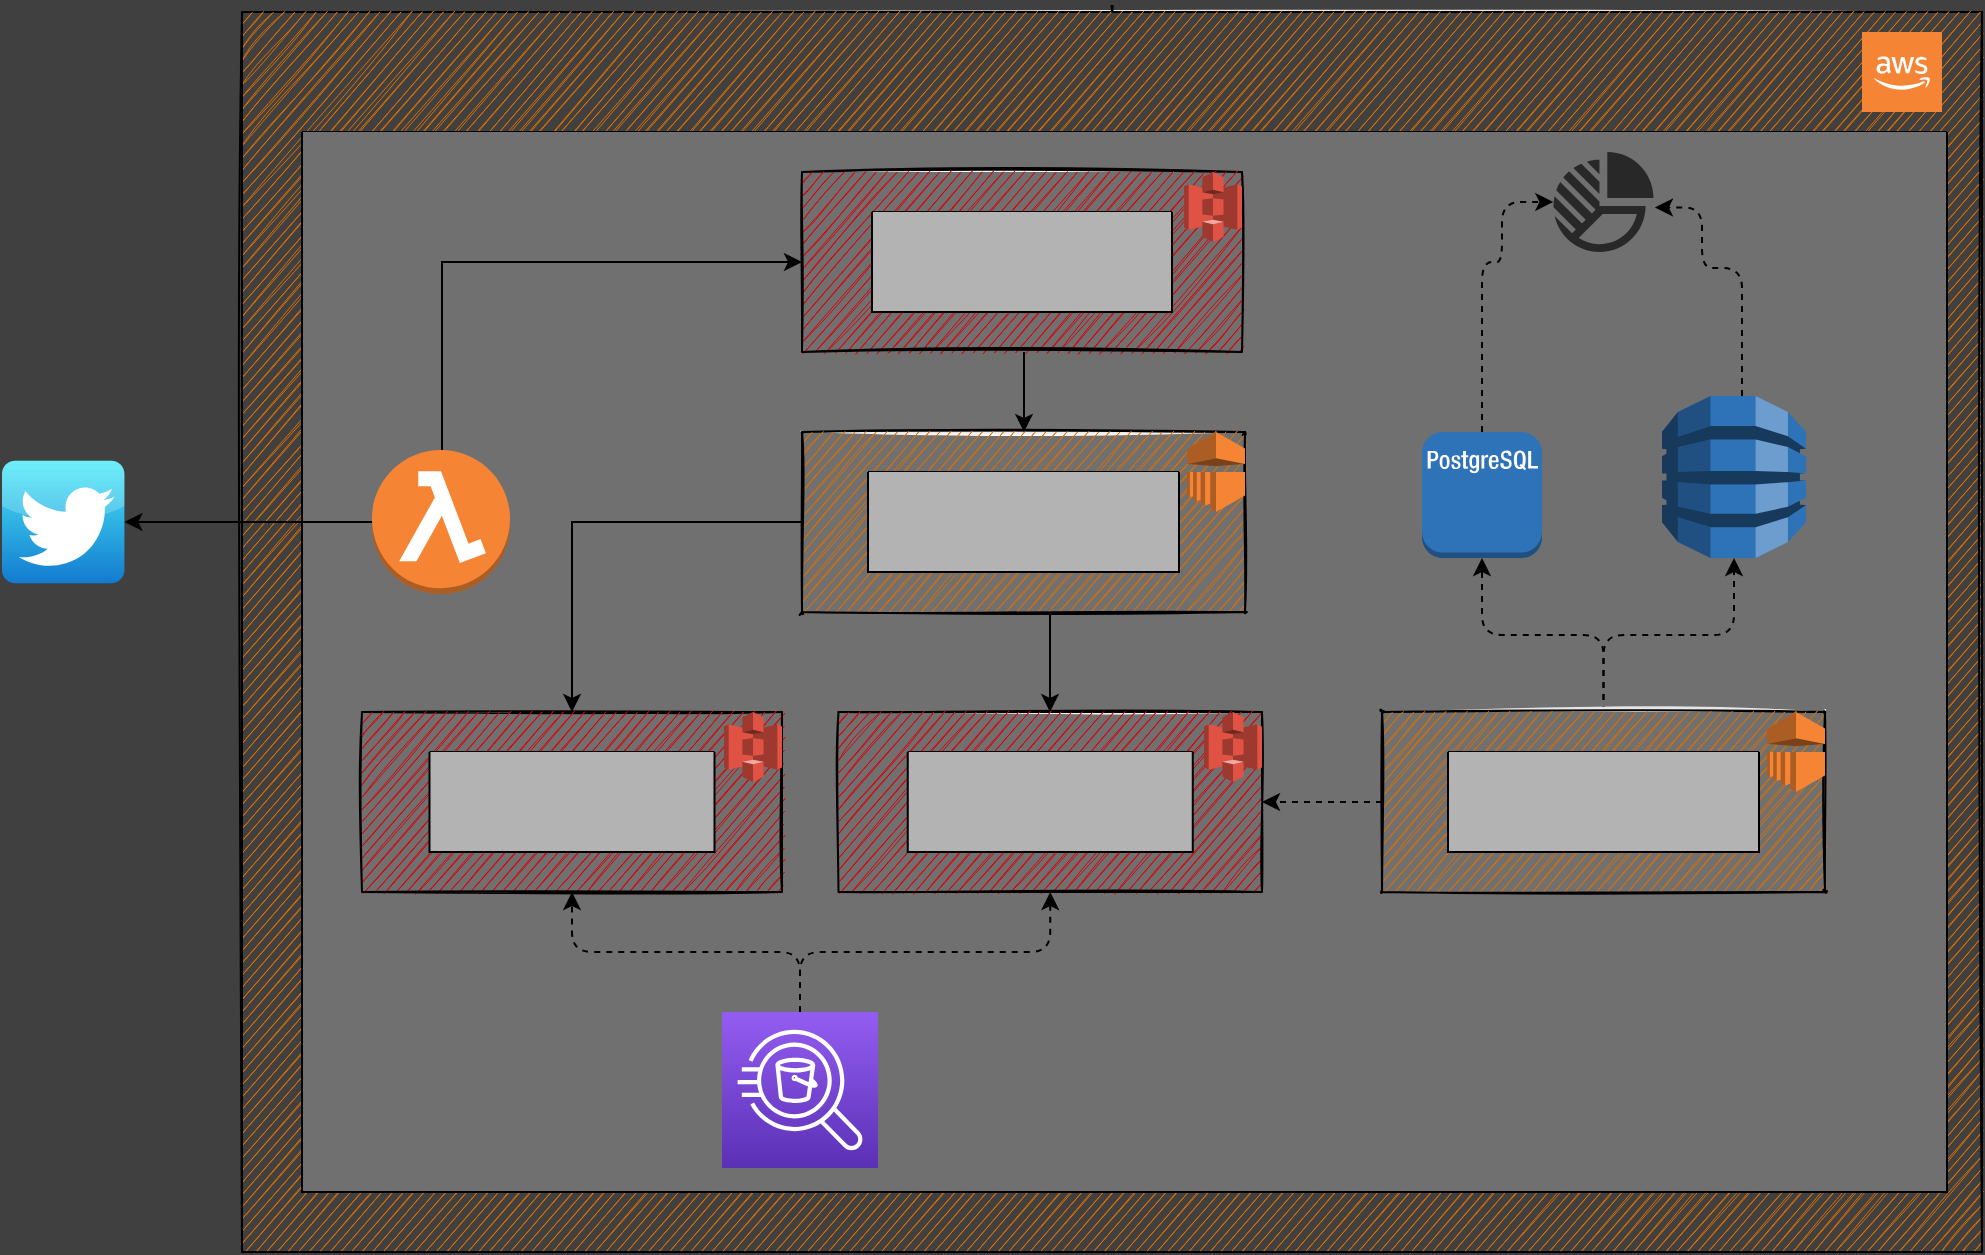 <mxfile>
    <diagram id="RYDoyLpdSHswK7tI-p5b" name="Page-1">
        <mxGraphModel dx="1166" dy="809" grid="1" gridSize="10" guides="1" tooltips="1" connect="1" arrows="1" fold="1" page="1" pageScale="1" pageWidth="827" pageHeight="1169" background="#404040" math="0" shadow="0">
            <root>
                <mxCell id="0"/>
                <mxCell id="1" parent="0"/>
                <mxCell id="4" value="'" style="swimlane;startSize=0;gradientColor=#ffffff;fillColor=#DEDEDE;swimlaneFillColor=#DE6F00;sketch=1;" parent="1" vertex="1">
                    <mxGeometry x="290" y="170" width="870" height="620" as="geometry"/>
                </mxCell>
                <mxCell id="3" value="" style="swimlane;startSize=0;gradientColor=#ffffff;fillColor=#C90000;swimlaneFillColor=#707070;sketch=0;" parent="4" vertex="1">
                    <mxGeometry x="30" y="60" width="822.5" height="530" as="geometry"/>
                </mxCell>
                <mxCell id="17" style="html=1;entryX=0;entryY=0.5;entryDx=0;entryDy=0;strokeColor=#000000;rounded=0;edgeStyle=elbowEdgeStyle;" parent="3" source="6" target="19" edge="1">
                    <mxGeometry relative="1" as="geometry">
                        <mxPoint x="365" y="45" as="targetPoint"/>
                        <Array as="points">
                            <mxPoint x="70" y="90"/>
                        </Array>
                    </mxGeometry>
                </mxCell>
                <mxCell id="6" value="" style="outlineConnect=0;dashed=0;verticalLabelPosition=bottom;verticalAlign=top;align=center;html=1;shape=mxgraph.aws3.lambda_function;fillColor=#F58534;gradientColor=none;" parent="3" vertex="1">
                    <mxGeometry x="35" y="159" width="69" height="72" as="geometry"/>
                </mxCell>
                <mxCell id="42" style="edgeStyle=elbowEdgeStyle;rounded=0;html=1;entryX=0.5;entryY=0;entryDx=0;entryDy=0;strokeColor=#000000;" parent="3" source="19" target="38" edge="1">
                    <mxGeometry relative="1" as="geometry"/>
                </mxCell>
                <mxCell id="19" value="" style="swimlane;startSize=0;gradientColor=#ffffff;fillColor=#DEDEDE;swimlaneFillColor=#DE0007;sketch=1;" parent="3" vertex="1">
                    <mxGeometry x="250" y="20" width="220" height="90" as="geometry"/>
                </mxCell>
                <mxCell id="20" value="" style="swimlane;startSize=0;gradientColor=#ffffff;fillColor=#C90000;swimlaneFillColor=#B3B3B3;sketch=0;" parent="19" vertex="1">
                    <mxGeometry x="35" y="20" width="150" height="50" as="geometry"/>
                </mxCell>
                <mxCell id="25" value="" style="outlineConnect=0;dashed=0;verticalLabelPosition=bottom;verticalAlign=top;align=center;html=1;shape=mxgraph.aws3.s3;fillColor=#E05243;gradientColor=none;" parent="19" vertex="1">
                    <mxGeometry x="191" width="29" height="35" as="geometry"/>
                </mxCell>
                <mxCell id="46" style="edgeStyle=elbowEdgeStyle;rounded=0;html=1;entryX=0.5;entryY=0;entryDx=0;entryDy=0;strokeColor=#000000;exitX=0;exitY=0.5;exitDx=0;exitDy=0;" parent="3" source="38" target="43" edge="1">
                    <mxGeometry relative="1" as="geometry">
                        <Array as="points">
                            <mxPoint x="135" y="240"/>
                            <mxPoint x="175" y="240"/>
                        </Array>
                    </mxGeometry>
                </mxCell>
                <mxCell id="64" style="edgeStyle=elbowEdgeStyle;rounded=0;html=1;entryX=0.5;entryY=0;entryDx=0;entryDy=0;strokeColor=#000000;" parent="3" source="38" target="61" edge="1">
                    <mxGeometry relative="1" as="geometry"/>
                </mxCell>
                <mxCell id="38" value="" style="swimlane;startSize=0;gradientColor=#ffffff;fillColor=#DEDEDE;swimlaneFillColor=#DE6F00;rounded=1;shadow=0;sketch=1;" parent="3" vertex="1">
                    <mxGeometry x="250" y="150" width="221.5" height="90" as="geometry"/>
                </mxCell>
                <mxCell id="39" value="" style="swimlane;startSize=0;gradientColor=#ffffff;fillColor=#C90000;swimlaneFillColor=#B3B3B3;" parent="38" vertex="1">
                    <mxGeometry x="33" y="20" width="155.5" height="50" as="geometry"/>
                </mxCell>
                <mxCell id="18" value="" style="outlineConnect=0;dashed=0;verticalLabelPosition=bottom;verticalAlign=top;align=center;html=1;shape=mxgraph.aws3.emr;fillColor=#F58534;gradientColor=none;" parent="38" vertex="1">
                    <mxGeometry x="192.5" width="29" height="40" as="geometry"/>
                </mxCell>
                <mxCell id="43" value="" style="swimlane;startSize=0;gradientColor=#ffffff;fillColor=#DEDEDE;swimlaneFillColor=#DE0007;sketch=1;" parent="3" vertex="1">
                    <mxGeometry x="30" y="290" width="210" height="90" as="geometry"/>
                </mxCell>
                <mxCell id="44" value="" style="swimlane;startSize=0;gradientColor=#ffffff;fillColor=#C90000;swimlaneFillColor=#B3B3B3;" parent="43" vertex="1">
                    <mxGeometry x="33.75" y="20" width="142.5" height="50" as="geometry"/>
                </mxCell>
                <mxCell id="45" value="" style="outlineConnect=0;dashed=0;verticalLabelPosition=bottom;verticalAlign=top;align=center;html=1;shape=mxgraph.aws3.s3;fillColor=#E05243;gradientColor=none;" parent="43" vertex="1">
                    <mxGeometry x="181" width="29" height="35" as="geometry"/>
                </mxCell>
                <mxCell id="61" value="" style="swimlane;startSize=0;gradientColor=#ffffff;fillColor=#DEDEDE;swimlaneFillColor=#DE0007;sketch=1;" parent="3" vertex="1">
                    <mxGeometry x="268.25" y="290" width="211.75" height="90" as="geometry"/>
                </mxCell>
                <mxCell id="62" value="" style="swimlane;startSize=0;gradientColor=#ffffff;fillColor=#C90000;swimlaneFillColor=#B3B3B3;" parent="61" vertex="1">
                    <mxGeometry x="34.63" y="20" width="142.5" height="50" as="geometry"/>
                </mxCell>
                <mxCell id="63" value="" style="outlineConnect=0;dashed=0;verticalLabelPosition=bottom;verticalAlign=top;align=center;html=1;shape=mxgraph.aws3.s3;fillColor=#E05243;gradientColor=none;" parent="61" vertex="1">
                    <mxGeometry x="182.75" width="29" height="35" as="geometry"/>
                </mxCell>
                <mxCell id="81" style="edgeStyle=orthogonalEdgeStyle;html=1;entryX=-0.002;entryY=0.499;entryDx=0;entryDy=0;entryPerimeter=0;dashed=1;" parent="3" source="65" target="78" edge="1">
                    <mxGeometry relative="1" as="geometry">
                        <Array as="points">
                            <mxPoint x="590" y="65"/>
                            <mxPoint x="600" y="65"/>
                            <mxPoint x="600" y="35"/>
                        </Array>
                    </mxGeometry>
                </mxCell>
                <mxCell id="65" value="" style="outlineConnect=0;dashed=0;verticalLabelPosition=bottom;verticalAlign=top;align=center;html=1;shape=mxgraph.aws3.postgre_sql_instance;fillColor=#2E73B8;gradientColor=none;" parent="3" vertex="1">
                    <mxGeometry x="560" y="150" width="60" height="63" as="geometry"/>
                </mxCell>
                <mxCell id="70" style="edgeStyle=none;html=1;entryX=1;entryY=0.5;entryDx=0;entryDy=0;dashed=1;" parent="3" source="66" target="61" edge="1">
                    <mxGeometry relative="1" as="geometry"/>
                </mxCell>
                <mxCell id="72" style="edgeStyle=orthogonalEdgeStyle;html=1;dashed=1;" parent="3" source="66" target="65" edge="1">
                    <mxGeometry relative="1" as="geometry"/>
                </mxCell>
                <mxCell id="74" style="edgeStyle=orthogonalEdgeStyle;html=1;dashed=1;" parent="3" source="66" target="73" edge="1">
                    <mxGeometry relative="1" as="geometry"/>
                </mxCell>
                <mxCell id="66" value="" style="swimlane;startSize=0;gradientColor=#ffffff;fillColor=#DEDEDE;swimlaneFillColor=#DE6F00;rounded=1;shadow=0;sketch=1;" parent="3" vertex="1">
                    <mxGeometry x="540" y="290" width="221.5" height="90" as="geometry"/>
                </mxCell>
                <mxCell id="67" value="" style="swimlane;startSize=0;gradientColor=#ffffff;fillColor=#C90000;swimlaneFillColor=#B3B3B3;" parent="66" vertex="1">
                    <mxGeometry x="33" y="20" width="155.5" height="50" as="geometry"/>
                </mxCell>
                <mxCell id="68" value="" style="outlineConnect=0;dashed=0;verticalLabelPosition=bottom;verticalAlign=top;align=center;html=1;shape=mxgraph.aws3.emr;fillColor=#F58534;gradientColor=none;" parent="66" vertex="1">
                    <mxGeometry x="192.5" width="29" height="40" as="geometry"/>
                </mxCell>
                <mxCell id="80" style="edgeStyle=orthogonalEdgeStyle;html=1;entryX=1.014;entryY=0.555;entryDx=0;entryDy=0;entryPerimeter=0;dashed=1;" parent="3" source="73" target="78" edge="1">
                    <mxGeometry relative="1" as="geometry">
                        <Array as="points">
                            <mxPoint x="720" y="68"/>
                            <mxPoint x="700" y="68"/>
                            <mxPoint x="700" y="38"/>
                        </Array>
                    </mxGeometry>
                </mxCell>
                <mxCell id="73" value="" style="outlineConnect=0;dashed=0;verticalLabelPosition=bottom;verticalAlign=top;align=center;html=1;shape=mxgraph.aws3.dynamo_db;fillColor=#2E73B8;gradientColor=none;" parent="3" vertex="1">
                    <mxGeometry x="680" y="132" width="72" height="81" as="geometry"/>
                </mxCell>
                <mxCell id="76" style="edgeStyle=orthogonalEdgeStyle;html=1;entryX=0.5;entryY=1;entryDx=0;entryDy=0;dashed=1;" parent="3" source="75" target="61" edge="1">
                    <mxGeometry relative="1" as="geometry"/>
                </mxCell>
                <mxCell id="77" style="edgeStyle=orthogonalEdgeStyle;html=1;dashed=1;" parent="3" source="75" target="43" edge="1">
                    <mxGeometry relative="1" as="geometry"/>
                </mxCell>
                <mxCell id="75" value="" style="sketch=0;points=[[0,0,0],[0.25,0,0],[0.5,0,0],[0.75,0,0],[1,0,0],[0,1,0],[0.25,1,0],[0.5,1,0],[0.75,1,0],[1,1,0],[0,0.25,0],[0,0.5,0],[0,0.75,0],[1,0.25,0],[1,0.5,0],[1,0.75,0]];outlineConnect=0;fontColor=#232F3E;gradientColor=#945DF2;gradientDirection=north;fillColor=#5A30B5;strokeColor=#ffffff;dashed=0;verticalLabelPosition=bottom;verticalAlign=top;align=center;html=1;fontSize=12;fontStyle=0;aspect=fixed;shape=mxgraph.aws4.resourceIcon;resIcon=mxgraph.aws4.athena;" parent="3" vertex="1">
                    <mxGeometry x="210" y="440" width="78" height="78" as="geometry"/>
                </mxCell>
                <mxCell id="78" value="" style="verticalLabelPosition=bottom;sketch=0;html=1;fillColor=#282828;strokeColor=none;verticalAlign=top;pointerEvents=1;align=center;shape=mxgraph.cisco_safe.business_icons.icon2;" parent="3" vertex="1">
                    <mxGeometry x="625.75" y="10" width="50" height="50" as="geometry"/>
                </mxCell>
                <mxCell id="xXOLIfc4XgmmQmoGXNbq-65" value="" style="outlineConnect=0;dashed=0;verticalLabelPosition=bottom;verticalAlign=top;align=center;html=1;shape=mxgraph.aws3.cloud_2;fillColor=#F58534;gradientColor=none;rounded=1;shadow=0;sketch=0;" parent="4" vertex="1">
                    <mxGeometry x="810" y="10" width="40" height="40" as="geometry"/>
                </mxCell>
                <mxCell id="2" value="" style="dashed=0;outlineConnect=0;html=1;align=center;labelPosition=center;verticalLabelPosition=bottom;verticalAlign=top;shape=mxgraph.webicons.twitter;fillColor=#49EAF7;gradientColor=#137BD0" parent="1" vertex="1">
                    <mxGeometry x="170" y="394.4" width="61.2" height="61.2" as="geometry"/>
                </mxCell>
                <mxCell id="7" style="edgeStyle=none;html=1;rounded=0;strokeColor=#000000;" parent="1" source="6" target="2" edge="1">
                    <mxGeometry relative="1" as="geometry"/>
                </mxCell>
            </root>
        </mxGraphModel>
    </diagram>
</mxfile>